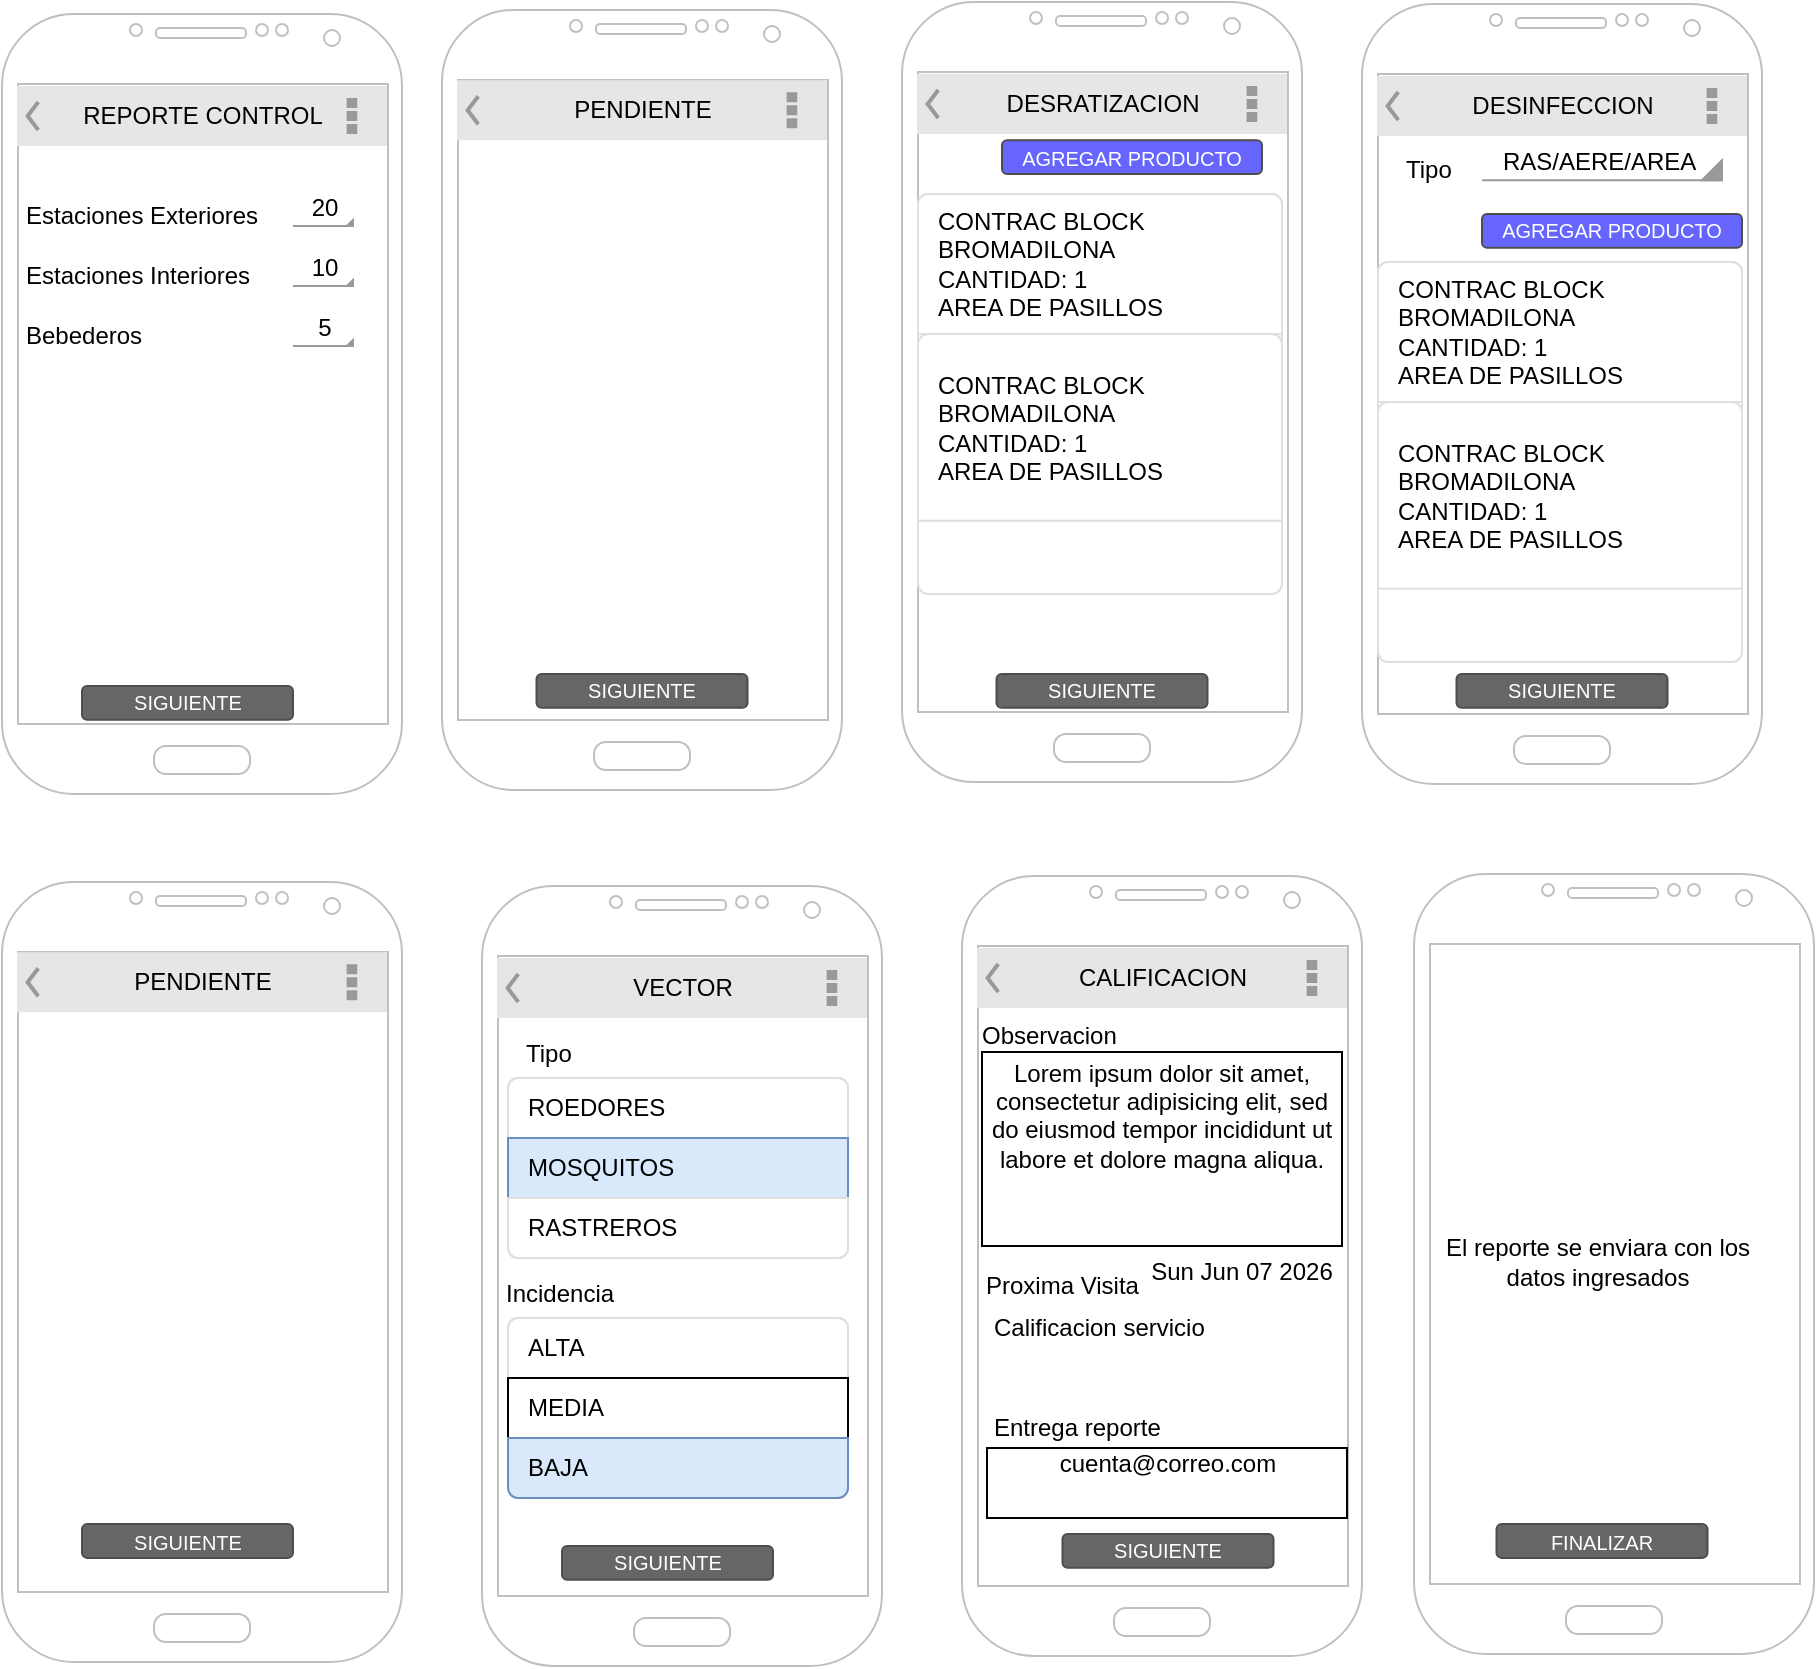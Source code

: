 <mxfile version="17.5.0" type="github">
  <diagram id="B1rS9bqpKSy4gRJ6OLqf" name="Page-1">
    <mxGraphModel dx="2405" dy="895" grid="0" gridSize="10" guides="1" tooltips="1" connect="1" arrows="1" fold="1" page="1" pageScale="1" pageWidth="827" pageHeight="1169" math="0" shadow="0">
      <root>
        <mxCell id="0" />
        <mxCell id="1" parent="0" />
        <mxCell id="E0qXdNN0w-Io1s_kiMO5-2" value="" style="verticalLabelPosition=bottom;verticalAlign=top;html=1;shadow=0;dashed=0;strokeWidth=1;shape=mxgraph.android.phone2;strokeColor=#c0c0c0;" vertex="1" parent="1">
          <mxGeometry x="280" y="34" width="200" height="390" as="geometry" />
        </mxCell>
        <mxCell id="E0qXdNN0w-Io1s_kiMO5-11" value="DESRATIZACION" style="strokeWidth=1;html=1;shadow=0;dashed=0;shape=mxgraph.android.action_bar;fillColor=#E6E6E6;strokeColor=#c0c0c0;strokeWidth=2;" vertex="1" parent="1">
          <mxGeometry x="287.5" y="70" width="185" height="30" as="geometry" />
        </mxCell>
        <mxCell id="E0qXdNN0w-Io1s_kiMO5-12" value="SIGUIENTE" style="rounded=1;html=1;shadow=0;dashed=0;whiteSpace=wrap;fontSize=10;fillColor=#666666;align=center;strokeColor=#4D4D4D;fontColor=#ffffff;" vertex="1" parent="1">
          <mxGeometry x="327.25" y="370" width="105.5" height="16.88" as="geometry" />
        </mxCell>
        <mxCell id="E0qXdNN0w-Io1s_kiMO5-13" value="AGREGAR PRODUCTO" style="rounded=1;html=1;shadow=0;dashed=0;whiteSpace=wrap;fontSize=10;fillColor=#6666FF;align=center;strokeColor=#4D4D4D;fontColor=#ffffff;" vertex="1" parent="1">
          <mxGeometry x="330" y="103.12" width="130" height="16.88" as="geometry" />
        </mxCell>
        <mxCell id="E0qXdNN0w-Io1s_kiMO5-14" value="" style="html=1;shadow=0;dashed=0;shape=mxgraph.bootstrap.rrect;rSize=5;strokeColor=#DFDFDF;html=1;whiteSpace=wrap;fillColor=#FFFFFF;fontColor=#000000;" vertex="1" parent="1">
          <mxGeometry x="288" y="130" width="182" height="200" as="geometry" />
        </mxCell>
        <mxCell id="E0qXdNN0w-Io1s_kiMO5-15" value="CONTRAC BLOCK&lt;br&gt;BROMADILONA&lt;br&gt;CANTIDAD: 1&lt;br&gt;AREA DE PASILLOS" style="strokeColor=inherit;fillColor=inherit;gradientColor=inherit;fontColor=inherit;html=1;shadow=0;dashed=0;shape=mxgraph.bootstrap.topButton;rSize=5;perimeter=none;whiteSpace=wrap;resizeWidth=1;align=left;spacing=10;" vertex="1" parent="E0qXdNN0w-Io1s_kiMO5-14">
          <mxGeometry width="182" height="70" relative="1" as="geometry" />
        </mxCell>
        <mxCell id="E0qXdNN0w-Io1s_kiMO5-22" value="CONTRAC BLOCK&lt;br&gt;BROMADILONA&lt;br&gt;CANTIDAD: 1&lt;br&gt;AREA DE PASILLOS" style="strokeColor=inherit;fillColor=inherit;gradientColor=inherit;fontColor=inherit;html=1;shadow=0;dashed=0;shape=mxgraph.bootstrap.topButton;rSize=5;perimeter=none;whiteSpace=wrap;resizeWidth=1;align=left;spacing=10;" vertex="1" parent="E0qXdNN0w-Io1s_kiMO5-14">
          <mxGeometry y="70.003" width="182" height="93.333" as="geometry" />
        </mxCell>
        <mxCell id="E0qXdNN0w-Io1s_kiMO5-23" value="" style="verticalLabelPosition=bottom;verticalAlign=top;html=1;shadow=0;dashed=0;strokeWidth=1;shape=mxgraph.android.phone2;strokeColor=#c0c0c0;" vertex="1" parent="1">
          <mxGeometry x="510" y="35" width="200" height="390" as="geometry" />
        </mxCell>
        <mxCell id="E0qXdNN0w-Io1s_kiMO5-24" value="DESINFECCION" style="strokeWidth=1;html=1;shadow=0;dashed=0;shape=mxgraph.android.action_bar;fillColor=#E6E6E6;strokeColor=#c0c0c0;strokeWidth=2;" vertex="1" parent="1">
          <mxGeometry x="517.5" y="71" width="185" height="30" as="geometry" />
        </mxCell>
        <mxCell id="E0qXdNN0w-Io1s_kiMO5-25" value="AGREGAR PRODUCTO" style="rounded=1;html=1;shadow=0;dashed=0;whiteSpace=wrap;fontSize=10;fillColor=#6666FF;align=center;strokeColor=#4D4D4D;fontColor=#ffffff;" vertex="1" parent="1">
          <mxGeometry x="570" y="140" width="130" height="16.88" as="geometry" />
        </mxCell>
        <mxCell id="E0qXdNN0w-Io1s_kiMO5-26" value="" style="html=1;shadow=0;dashed=0;shape=mxgraph.bootstrap.rrect;rSize=5;strokeColor=#DFDFDF;html=1;whiteSpace=wrap;fillColor=#FFFFFF;fontColor=#000000;" vertex="1" parent="1">
          <mxGeometry x="518" y="164" width="182" height="200" as="geometry" />
        </mxCell>
        <mxCell id="E0qXdNN0w-Io1s_kiMO5-27" value="CONTRAC BLOCK&lt;br&gt;BROMADILONA&lt;br&gt;CANTIDAD: 1&lt;br&gt;AREA DE PASILLOS" style="strokeColor=inherit;fillColor=inherit;gradientColor=inherit;fontColor=inherit;html=1;shadow=0;dashed=0;shape=mxgraph.bootstrap.topButton;rSize=5;perimeter=none;whiteSpace=wrap;resizeWidth=1;align=left;spacing=10;" vertex="1" parent="E0qXdNN0w-Io1s_kiMO5-26">
          <mxGeometry width="182" height="70" relative="1" as="geometry" />
        </mxCell>
        <mxCell id="E0qXdNN0w-Io1s_kiMO5-28" value="CONTRAC BLOCK&lt;br&gt;BROMADILONA&lt;br&gt;CANTIDAD: 1&lt;br&gt;AREA DE PASILLOS" style="strokeColor=inherit;fillColor=inherit;gradientColor=inherit;fontColor=inherit;html=1;shadow=0;dashed=0;shape=mxgraph.bootstrap.topButton;rSize=5;perimeter=none;whiteSpace=wrap;resizeWidth=1;align=left;spacing=10;" vertex="1" parent="E0qXdNN0w-Io1s_kiMO5-26">
          <mxGeometry y="70.003" width="182" height="93.333" as="geometry" />
        </mxCell>
        <mxCell id="E0qXdNN0w-Io1s_kiMO5-29" value="SIGUIENTE" style="rounded=1;html=1;shadow=0;dashed=0;whiteSpace=wrap;fontSize=10;fillColor=#666666;align=center;strokeColor=#4D4D4D;fontColor=#ffffff;" vertex="1" parent="1">
          <mxGeometry x="557.25" y="370" width="105.5" height="16.88" as="geometry" />
        </mxCell>
        <mxCell id="E0qXdNN0w-Io1s_kiMO5-32" value="Tipo" style="text;html=1;strokeColor=none;fillColor=none;align=left;verticalAlign=middle;whiteSpace=wrap;rounded=0;" vertex="1" parent="1">
          <mxGeometry x="530" y="103.12" width="30" height="30" as="geometry" />
        </mxCell>
        <mxCell id="E0qXdNN0w-Io1s_kiMO5-33" value="RAS/AERE/AREA&amp;nbsp;" style="strokeWidth=1;html=1;shadow=0;dashed=0;shape=mxgraph.android.spinner2;align=center;fillColor=#999999;strokeColor=#999999;verticalAlign=bottom" vertex="1" parent="1">
          <mxGeometry x="570" y="113.12" width="120" height="10" as="geometry" />
        </mxCell>
        <mxCell id="E0qXdNN0w-Io1s_kiMO5-42" value="" style="verticalLabelPosition=bottom;verticalAlign=top;html=1;shadow=0;dashed=0;strokeWidth=1;shape=mxgraph.android.phone2;strokeColor=#c0c0c0;" vertex="1" parent="1">
          <mxGeometry x="-170" y="474" width="200" height="390" as="geometry" />
        </mxCell>
        <mxCell id="E0qXdNN0w-Io1s_kiMO5-43" value="PENDIENTE" style="strokeWidth=1;html=1;shadow=0;dashed=0;shape=mxgraph.android.action_bar;fillColor=#E6E6E6;strokeColor=#c0c0c0;strokeWidth=2;" vertex="1" parent="1">
          <mxGeometry x="-162.5" y="509.12" width="185" height="30" as="geometry" />
        </mxCell>
        <mxCell id="E0qXdNN0w-Io1s_kiMO5-44" value="Lorem ipsum dolor sit amet, consectetur adipisicing elit, sed do eiusmod tempor incididunt ut labore et dolore magna aliqua.&#xa;" style="text;spacing=5;spacingTop=-20;whiteSpace=wrap;overflow=hidden;rounded=0;verticalAlign=middle;horizontal=1;labelPosition=center;verticalLabelPosition=middle;align=center;labelBackgroundColor=none;strokeColor=default;" vertex="1" parent="1">
          <mxGeometry x="320" y="559" width="180" height="97" as="geometry" />
        </mxCell>
        <mxCell id="E0qXdNN0w-Io1s_kiMO5-45" value="Proxima Visita" style="text;html=1;strokeColor=none;fillColor=none;align=left;verticalAlign=middle;whiteSpace=wrap;rounded=0;" vertex="1" parent="1">
          <mxGeometry x="320" y="661" width="97.5" height="30" as="geometry" />
        </mxCell>
        <UserObject label="%date{ddd mmm dd yyyy HH:MM:ss}%" placeholders="1" id="E0qXdNN0w-Io1s_kiMO5-46">
          <mxCell style="text;html=1;strokeColor=none;fillColor=none;align=center;verticalAlign=middle;whiteSpace=wrap;overflow=hidden;labelBackgroundColor=none;" vertex="1" parent="1">
            <mxGeometry x="400" y="659" width="100" height="20" as="geometry" />
          </mxCell>
        </UserObject>
        <mxCell id="E0qXdNN0w-Io1s_kiMO5-48" value="" style="verticalLabelPosition=bottom;verticalAlign=top;html=1;shadow=0;dashed=0;strokeWidth=1;shape=mxgraph.android.phone2;strokeColor=#c0c0c0;" vertex="1" parent="1">
          <mxGeometry x="310" y="471" width="200" height="390" as="geometry" />
        </mxCell>
        <mxCell id="E0qXdNN0w-Io1s_kiMO5-49" value="CALIFICACION" style="strokeWidth=1;html=1;shadow=0;dashed=0;shape=mxgraph.android.action_bar;fillColor=#E6E6E6;strokeColor=#c0c0c0;strokeWidth=2;" vertex="1" parent="1">
          <mxGeometry x="317.5" y="507" width="185" height="30" as="geometry" />
        </mxCell>
        <mxCell id="E0qXdNN0w-Io1s_kiMO5-50" value="Observacion" style="text;html=1;strokeColor=none;fillColor=none;align=left;verticalAlign=middle;whiteSpace=wrap;rounded=0;" vertex="1" parent="1">
          <mxGeometry x="317.5" y="536" width="110" height="30" as="geometry" />
        </mxCell>
        <mxCell id="E0qXdNN0w-Io1s_kiMO5-51" value="Calificacion servicio" style="text;html=1;strokeColor=none;fillColor=none;align=left;verticalAlign=middle;whiteSpace=wrap;rounded=0;" vertex="1" parent="1">
          <mxGeometry x="323.75" y="682" width="156.25" height="30" as="geometry" />
        </mxCell>
        <mxCell id="E0qXdNN0w-Io1s_kiMO5-52" value="" style="shape=image;html=1;verticalAlign=top;verticalLabelPosition=bottom;labelBackgroundColor=#ffffff;imageAspect=0;aspect=fixed;image=https://cdn2.iconfinder.com/data/icons/essential-web-2/50/star-favorite-favourite-rating-score-128.png;strokeColor=default;fillColor=#6666FF;flipV=0;" vertex="1" parent="1">
          <mxGeometry x="340" y="707" width="26" height="26" as="geometry" />
        </mxCell>
        <mxCell id="E0qXdNN0w-Io1s_kiMO5-54" value="" style="shape=image;html=1;verticalAlign=top;verticalLabelPosition=bottom;labelBackgroundColor=#ffffff;imageAspect=0;aspect=fixed;image=https://cdn2.iconfinder.com/data/icons/essential-web-2/50/star-favorite-favourite-rating-score-128.png;strokeColor=default;fillColor=#6666FF;flipV=0;" vertex="1" parent="1">
          <mxGeometry x="370" y="707" width="26" height="26" as="geometry" />
        </mxCell>
        <mxCell id="E0qXdNN0w-Io1s_kiMO5-55" value="" style="shape=image;html=1;verticalAlign=top;verticalLabelPosition=bottom;labelBackgroundColor=#ffffff;imageAspect=0;aspect=fixed;image=https://cdn2.iconfinder.com/data/icons/essential-web-2/50/star-favorite-favourite-rating-score-128.png;strokeColor=default;fillColor=#6666FF;flipV=0;" vertex="1" parent="1">
          <mxGeometry x="400" y="707" width="26" height="26" as="geometry" />
        </mxCell>
        <mxCell id="E0qXdNN0w-Io1s_kiMO5-56" value="" style="shape=image;html=1;verticalAlign=top;verticalLabelPosition=bottom;labelBackgroundColor=#ffffff;imageAspect=0;aspect=fixed;image=https://cdn2.iconfinder.com/data/icons/essential-web-2/50/star-favorite-favourite-rating-score-128.png;strokeColor=default;fillColor=#6666FF;" vertex="1" parent="1">
          <mxGeometry x="430" y="707" width="26" height="26" as="geometry" />
        </mxCell>
        <mxCell id="E0qXdNN0w-Io1s_kiMO5-57" value="" style="shape=image;html=1;verticalAlign=top;verticalLabelPosition=bottom;labelBackgroundColor=#ffffff;imageAspect=0;aspect=fixed;image=https://cdn2.iconfinder.com/data/icons/essential-web-2/50/star-favorite-favourite-rating-score-128.png;strokeColor=default;fillColor=#6666FF;flipV=0;" vertex="1" parent="1">
          <mxGeometry x="460" y="707" width="26" height="26" as="geometry" />
        </mxCell>
        <mxCell id="E0qXdNN0w-Io1s_kiMO5-58" value="Entrega reporte" style="text;html=1;strokeColor=none;fillColor=none;align=left;verticalAlign=middle;whiteSpace=wrap;rounded=0;" vertex="1" parent="1">
          <mxGeometry x="323.75" y="732" width="156.25" height="30" as="geometry" />
        </mxCell>
        <mxCell id="E0qXdNN0w-Io1s_kiMO5-59" value="cuenta@correo.com" style="text;spacing=5;spacingTop=-20;whiteSpace=wrap;overflow=hidden;rounded=0;verticalAlign=middle;horizontal=1;labelPosition=center;verticalLabelPosition=middle;align=center;labelBackgroundColor=none;strokeColor=default;textDirection=ltr;" vertex="1" parent="1">
          <mxGeometry x="322.5" y="757" width="180" height="35" as="geometry" />
        </mxCell>
        <mxCell id="E0qXdNN0w-Io1s_kiMO5-60" value="" style="verticalLabelPosition=bottom;verticalAlign=top;html=1;shadow=0;dashed=0;strokeWidth=1;shape=mxgraph.android.phone2;strokeColor=#c0c0c0;" vertex="1" parent="1">
          <mxGeometry x="536" y="470" width="200" height="390" as="geometry" />
        </mxCell>
        <mxCell id="E0qXdNN0w-Io1s_kiMO5-62" value="SIGUIENTE" style="rounded=1;html=1;shadow=0;dashed=0;whiteSpace=wrap;fontSize=10;fillColor=#666666;align=center;strokeColor=#4D4D4D;fontColor=#ffffff;" vertex="1" parent="1">
          <mxGeometry x="-130" y="795.06" width="105.5" height="16.88" as="geometry" />
        </mxCell>
        <mxCell id="E0qXdNN0w-Io1s_kiMO5-63" value="FINALIZAR" style="rounded=1;html=1;shadow=0;dashed=0;whiteSpace=wrap;fontSize=10;fillColor=#666666;align=center;strokeColor=#4D4D4D;fontColor=#ffffff;" vertex="1" parent="1">
          <mxGeometry x="577.25" y="795.06" width="105.5" height="16.88" as="geometry" />
        </mxCell>
        <mxCell id="E0qXdNN0w-Io1s_kiMO5-65" value="SIGUIENTE" style="rounded=1;html=1;shadow=0;dashed=0;whiteSpace=wrap;fontSize=10;fillColor=#666666;align=center;strokeColor=#4D4D4D;fontColor=#ffffff;" vertex="1" parent="1">
          <mxGeometry x="360.25" y="800" width="105.5" height="16.88" as="geometry" />
        </mxCell>
        <mxCell id="E0qXdNN0w-Io1s_kiMO5-74" value="" style="group" vertex="1" connectable="0" parent="1">
          <mxGeometry x="70" y="476" width="200" height="390" as="geometry" />
        </mxCell>
        <mxCell id="E0qXdNN0w-Io1s_kiMO5-34" value="" style="verticalLabelPosition=bottom;verticalAlign=top;html=1;shadow=0;dashed=0;strokeWidth=1;shape=mxgraph.android.phone2;strokeColor=#c0c0c0;" vertex="1" parent="E0qXdNN0w-Io1s_kiMO5-74">
          <mxGeometry width="200" height="390" as="geometry" />
        </mxCell>
        <mxCell id="E0qXdNN0w-Io1s_kiMO5-35" value="VECTOR" style="strokeWidth=1;html=1;shadow=0;dashed=0;shape=mxgraph.android.action_bar;fillColor=#E6E6E6;strokeColor=#c0c0c0;strokeWidth=2;" vertex="1" parent="E0qXdNN0w-Io1s_kiMO5-74">
          <mxGeometry x="7.5" y="36" width="185" height="30" as="geometry" />
        </mxCell>
        <mxCell id="E0qXdNN0w-Io1s_kiMO5-36" value="Tipo" style="text;html=1;strokeColor=none;fillColor=none;align=left;verticalAlign=middle;whiteSpace=wrap;rounded=0;" vertex="1" parent="E0qXdNN0w-Io1s_kiMO5-74">
          <mxGeometry x="20" y="69.12" width="34" height="30" as="geometry" />
        </mxCell>
        <mxCell id="E0qXdNN0w-Io1s_kiMO5-38" value="Incidencia" style="text;html=1;strokeColor=none;fillColor=none;align=left;verticalAlign=middle;whiteSpace=wrap;rounded=0;" vertex="1" parent="E0qXdNN0w-Io1s_kiMO5-74">
          <mxGeometry x="10" y="189" width="34" height="30" as="geometry" />
        </mxCell>
        <mxCell id="E0qXdNN0w-Io1s_kiMO5-61" value="SIGUIENTE" style="rounded=1;html=1;shadow=0;dashed=0;whiteSpace=wrap;fontSize=10;fillColor=#666666;align=center;strokeColor=#4D4D4D;fontColor=#ffffff;" vertex="1" parent="E0qXdNN0w-Io1s_kiMO5-74">
          <mxGeometry x="40" y="330" width="105.5" height="16.88" as="geometry" />
        </mxCell>
        <mxCell id="E0qXdNN0w-Io1s_kiMO5-66" value="" style="html=1;shadow=0;dashed=0;shape=mxgraph.bootstrap.rrect;rSize=5;strokeColor=#DFDFDF;html=1;whiteSpace=wrap;fillColor=#FFFFFF;fontColor=#000000;labelBackgroundColor=none;" vertex="1" parent="E0qXdNN0w-Io1s_kiMO5-74">
          <mxGeometry x="13" y="96" width="170" height="90" as="geometry" />
        </mxCell>
        <mxCell id="E0qXdNN0w-Io1s_kiMO5-67" value="ROEDORES" style="strokeColor=inherit;fillColor=inherit;gradientColor=inherit;fontColor=inherit;html=1;shadow=0;dashed=0;shape=mxgraph.bootstrap.topButton;rSize=5;perimeter=none;whiteSpace=wrap;resizeWidth=1;align=left;spacing=10;labelBackgroundColor=none;" vertex="1" parent="E0qXdNN0w-Io1s_kiMO5-66">
          <mxGeometry width="170" height="30" relative="1" as="geometry" />
        </mxCell>
        <mxCell id="E0qXdNN0w-Io1s_kiMO5-68" value="MOSQUITOS" style="strokeColor=#6c8ebf;fillColor=#dae8fc;html=1;shadow=0;dashed=0;perimeter=none;whiteSpace=wrap;resizeWidth=1;align=left;spacing=10;labelBackgroundColor=none;" vertex="1" parent="E0qXdNN0w-Io1s_kiMO5-66">
          <mxGeometry width="170" height="30" relative="1" as="geometry">
            <mxPoint y="30" as="offset" />
          </mxGeometry>
        </mxCell>
        <mxCell id="E0qXdNN0w-Io1s_kiMO5-69" value="RASTREROS" style="strokeColor=inherit;fillColor=inherit;gradientColor=inherit;fontColor=inherit;html=1;shadow=0;dashed=0;shape=mxgraph.bootstrap.bottomButton;rSize=5;perimeter=none;whiteSpace=wrap;resizeWidth=1;resizeHeight=0;align=left;spacing=10;labelBackgroundColor=none;" vertex="1" parent="E0qXdNN0w-Io1s_kiMO5-66">
          <mxGeometry y="1" width="170" height="30" relative="1" as="geometry">
            <mxPoint y="-30" as="offset" />
          </mxGeometry>
        </mxCell>
        <mxCell id="E0qXdNN0w-Io1s_kiMO5-70" value="" style="html=1;shadow=0;dashed=0;shape=mxgraph.bootstrap.rrect;rSize=5;strokeColor=#DFDFDF;html=1;whiteSpace=wrap;fillColor=#FFFFFF;fontColor=#000000;labelBackgroundColor=none;" vertex="1" parent="E0qXdNN0w-Io1s_kiMO5-74">
          <mxGeometry x="13" y="216" width="170" height="90" as="geometry" />
        </mxCell>
        <mxCell id="E0qXdNN0w-Io1s_kiMO5-71" value="ALTA" style="strokeColor=inherit;fillColor=inherit;gradientColor=inherit;fontColor=inherit;html=1;shadow=0;dashed=0;shape=mxgraph.bootstrap.topButton;rSize=5;perimeter=none;whiteSpace=wrap;resizeWidth=1;align=left;spacing=10;labelBackgroundColor=none;" vertex="1" parent="E0qXdNN0w-Io1s_kiMO5-70">
          <mxGeometry width="170" height="30" relative="1" as="geometry" />
        </mxCell>
        <mxCell id="E0qXdNN0w-Io1s_kiMO5-72" value="MEDIA" style="html=1;shadow=0;dashed=0;perimeter=none;whiteSpace=wrap;resizeWidth=1;align=left;spacing=10;labelBackgroundColor=none;" vertex="1" parent="E0qXdNN0w-Io1s_kiMO5-70">
          <mxGeometry width="170" height="30" relative="1" as="geometry">
            <mxPoint y="30" as="offset" />
          </mxGeometry>
        </mxCell>
        <mxCell id="E0qXdNN0w-Io1s_kiMO5-73" value="BAJA" style="strokeColor=#6c8ebf;fillColor=#dae8fc;html=1;shadow=0;dashed=0;shape=mxgraph.bootstrap.bottomButton;rSize=5;perimeter=none;whiteSpace=wrap;resizeWidth=1;resizeHeight=0;align=left;spacing=10;labelBackgroundColor=none;" vertex="1" parent="E0qXdNN0w-Io1s_kiMO5-70">
          <mxGeometry y="1" width="170" height="30" relative="1" as="geometry">
            <mxPoint y="-30" as="offset" />
          </mxGeometry>
        </mxCell>
        <mxCell id="E0qXdNN0w-Io1s_kiMO5-75" value="" style="group" vertex="1" connectable="0" parent="1">
          <mxGeometry x="-170" y="40" width="200" height="390" as="geometry" />
        </mxCell>
        <mxCell id="E0qXdNN0w-Io1s_kiMO5-1" value="" style="verticalLabelPosition=bottom;verticalAlign=top;html=1;shadow=0;dashed=0;strokeWidth=1;shape=mxgraph.android.phone2;strokeColor=#c0c0c0;" vertex="1" parent="E0qXdNN0w-Io1s_kiMO5-75">
          <mxGeometry width="200" height="390" as="geometry" />
        </mxCell>
        <mxCell id="E0qXdNN0w-Io1s_kiMO5-3" value="SIGUIENTE" style="rounded=1;html=1;shadow=0;dashed=0;whiteSpace=wrap;fontSize=10;fillColor=#666666;align=center;strokeColor=#4D4D4D;fontColor=#ffffff;" vertex="1" parent="E0qXdNN0w-Io1s_kiMO5-75">
          <mxGeometry x="40" y="336" width="105.5" height="16.88" as="geometry" />
        </mxCell>
        <mxCell id="E0qXdNN0w-Io1s_kiMO5-4" value="Estaciones Exteriores" style="text;html=1;strokeColor=none;fillColor=none;align=left;verticalAlign=middle;whiteSpace=wrap;rounded=0;" vertex="1" parent="E0qXdNN0w-Io1s_kiMO5-75">
          <mxGeometry x="10" y="86" width="120" height="30" as="geometry" />
        </mxCell>
        <mxCell id="E0qXdNN0w-Io1s_kiMO5-5" value="Estaciones Interiores" style="text;html=1;strokeColor=none;fillColor=none;align=left;verticalAlign=middle;whiteSpace=wrap;rounded=0;" vertex="1" parent="E0qXdNN0w-Io1s_kiMO5-75">
          <mxGeometry x="10" y="116" width="120" height="30" as="geometry" />
        </mxCell>
        <mxCell id="E0qXdNN0w-Io1s_kiMO5-6" value="Bebederos" style="text;html=1;strokeColor=none;fillColor=none;align=left;verticalAlign=middle;whiteSpace=wrap;rounded=0;" vertex="1" parent="E0qXdNN0w-Io1s_kiMO5-75">
          <mxGeometry x="10" y="146" width="120" height="30" as="geometry" />
        </mxCell>
        <mxCell id="E0qXdNN0w-Io1s_kiMO5-7" value="20" style="strokeWidth=1;html=1;shadow=0;dashed=0;shape=mxgraph.android.spinner2;align=center;fillColor=#999999;strokeColor=#999999;verticalAlign=bottom" vertex="1" parent="E0qXdNN0w-Io1s_kiMO5-75">
          <mxGeometry x="145.5" y="96" width="30" height="10" as="geometry" />
        </mxCell>
        <mxCell id="E0qXdNN0w-Io1s_kiMO5-8" value="10" style="strokeWidth=1;html=1;shadow=0;dashed=0;shape=mxgraph.android.spinner2;align=center;fillColor=#999999;strokeColor=#999999;verticalAlign=bottom" vertex="1" parent="E0qXdNN0w-Io1s_kiMO5-75">
          <mxGeometry x="145.5" y="126" width="30" height="10" as="geometry" />
        </mxCell>
        <mxCell id="E0qXdNN0w-Io1s_kiMO5-9" value="5" style="strokeWidth=1;html=1;shadow=0;dashed=0;shape=mxgraph.android.spinner2;align=center;fillColor=#999999;strokeColor=#999999;verticalAlign=bottom" vertex="1" parent="E0qXdNN0w-Io1s_kiMO5-75">
          <mxGeometry x="145.5" y="156" width="30" height="10" as="geometry" />
        </mxCell>
        <mxCell id="E0qXdNN0w-Io1s_kiMO5-10" value="REPORTE CONTROL" style="strokeWidth=1;html=1;shadow=0;dashed=0;shape=mxgraph.android.action_bar;fillColor=#E6E6E6;strokeColor=#c0c0c0;strokeWidth=2;" vertex="1" parent="E0qXdNN0w-Io1s_kiMO5-75">
          <mxGeometry x="7.5" y="36" width="185" height="30" as="geometry" />
        </mxCell>
        <mxCell id="E0qXdNN0w-Io1s_kiMO5-76" value="" style="verticalLabelPosition=bottom;verticalAlign=top;html=1;shadow=0;dashed=0;strokeWidth=1;shape=mxgraph.android.phone2;strokeColor=#c0c0c0;" vertex="1" parent="1">
          <mxGeometry x="50" y="38" width="200" height="390" as="geometry" />
        </mxCell>
        <mxCell id="E0qXdNN0w-Io1s_kiMO5-77" value="PENDIENTE" style="strokeWidth=1;html=1;shadow=0;dashed=0;shape=mxgraph.android.action_bar;fillColor=#E6E6E6;strokeColor=#c0c0c0;strokeWidth=2;" vertex="1" parent="1">
          <mxGeometry x="57.5" y="73.12" width="185" height="30" as="geometry" />
        </mxCell>
        <mxCell id="E0qXdNN0w-Io1s_kiMO5-78" value="SIGUIENTE" style="rounded=1;html=1;shadow=0;dashed=0;whiteSpace=wrap;fontSize=10;fillColor=#666666;align=center;strokeColor=#4D4D4D;fontColor=#ffffff;" vertex="1" parent="1">
          <mxGeometry x="97.25" y="370" width="105.5" height="16.88" as="geometry" />
        </mxCell>
        <mxCell id="E0qXdNN0w-Io1s_kiMO5-79" value="El reporte se enviara con los datos ingresados" style="text;html=1;strokeColor=none;fillColor=none;align=center;verticalAlign=middle;whiteSpace=wrap;rounded=0;" vertex="1" parent="1">
          <mxGeometry x="550" y="649" width="156.25" height="30" as="geometry" />
        </mxCell>
      </root>
    </mxGraphModel>
  </diagram>
</mxfile>
